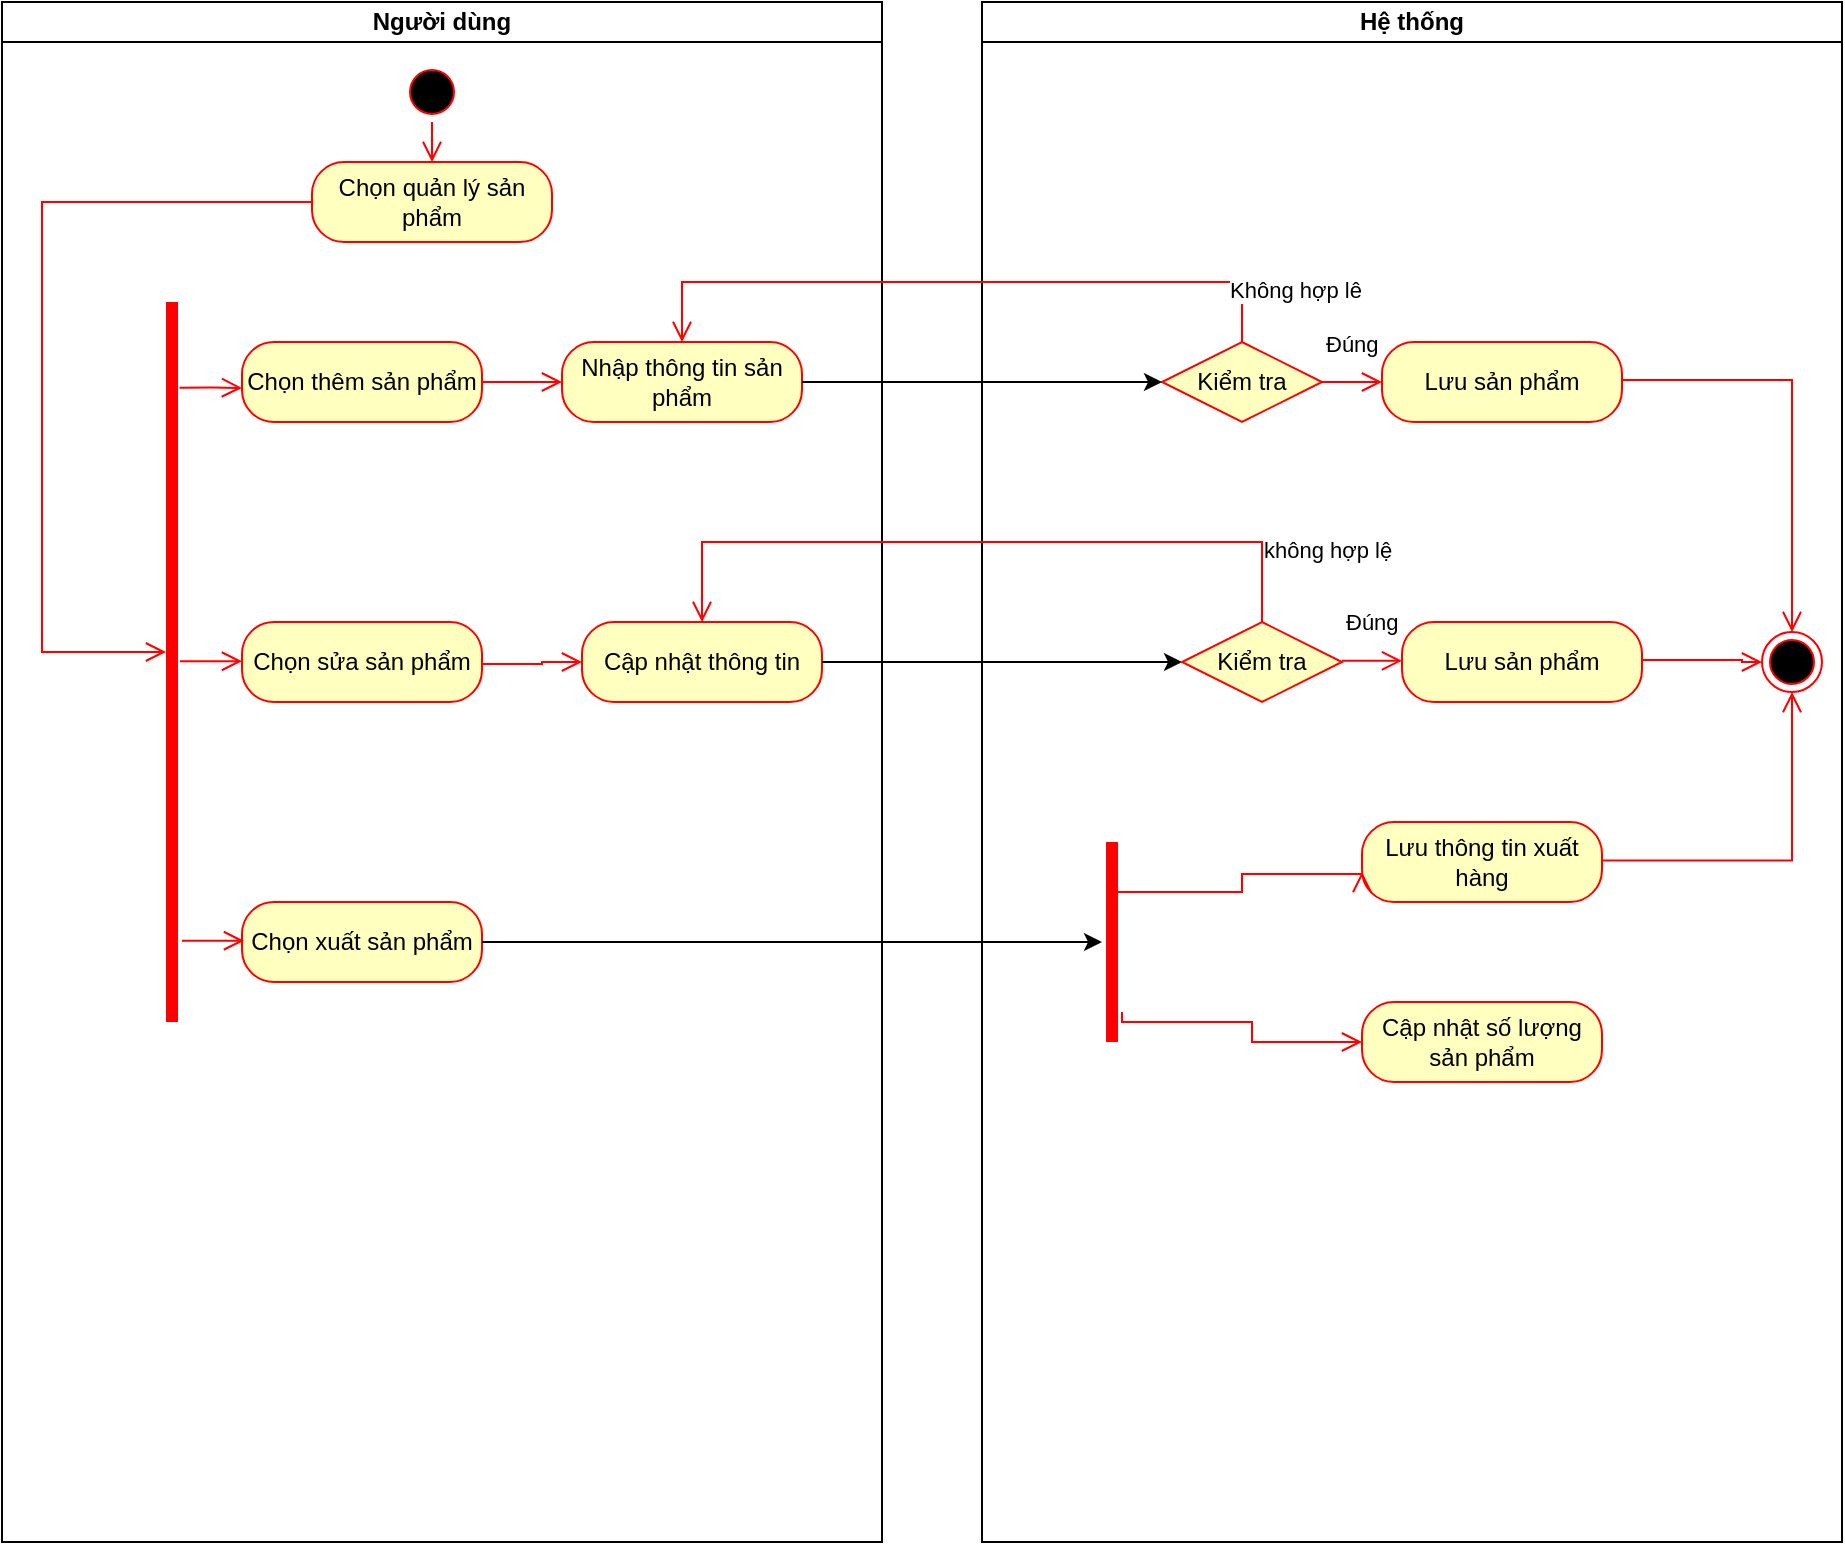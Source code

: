 <mxfile version="22.0.8" type="device">
  <diagram name="Page-1" id="HEmn1sXpL1p5A6LjlQDP">
    <mxGraphModel dx="1026" dy="547" grid="1" gridSize="10" guides="1" tooltips="1" connect="1" arrows="1" fold="1" page="1" pageScale="1" pageWidth="850" pageHeight="1100" math="0" shadow="0">
      <root>
        <mxCell id="0" />
        <mxCell id="1" parent="0" />
        <mxCell id="vJ7gYrHKeLSSvxbVJYbK-1" value="Người dùng" style="swimlane;startSize=20;whiteSpace=wrap;html=1;" vertex="1" parent="1">
          <mxGeometry x="40" y="30" width="440" height="770" as="geometry">
            <mxRectangle x="120" y="80" width="110" height="30" as="alternateBounds" />
          </mxGeometry>
        </mxCell>
        <mxCell id="vJ7gYrHKeLSSvxbVJYbK-2" value="" style="ellipse;html=1;shape=startState;fillColor=#000000;strokeColor=#ff0000;" vertex="1" parent="vJ7gYrHKeLSSvxbVJYbK-1">
          <mxGeometry x="200" y="30" width="30" height="30" as="geometry" />
        </mxCell>
        <mxCell id="vJ7gYrHKeLSSvxbVJYbK-3" value="" style="edgeStyle=orthogonalEdgeStyle;html=1;verticalAlign=bottom;endArrow=open;endSize=8;strokeColor=#ff0000;rounded=0;" edge="1" parent="vJ7gYrHKeLSSvxbVJYbK-1" source="vJ7gYrHKeLSSvxbVJYbK-2">
          <mxGeometry relative="1" as="geometry">
            <mxPoint x="215" y="80" as="targetPoint" />
          </mxGeometry>
        </mxCell>
        <mxCell id="vJ7gYrHKeLSSvxbVJYbK-4" value="Chọn quản lý sản phẩm" style="rounded=1;whiteSpace=wrap;html=1;arcSize=40;fontColor=#000000;fillColor=#ffffc0;strokeColor=#ff0000;" vertex="1" parent="vJ7gYrHKeLSSvxbVJYbK-1">
          <mxGeometry x="155" y="80" width="120" height="40" as="geometry" />
        </mxCell>
        <mxCell id="vJ7gYrHKeLSSvxbVJYbK-5" value="" style="shape=line;html=1;strokeWidth=6;strokeColor=#ff0000;direction=south;" vertex="1" parent="vJ7gYrHKeLSSvxbVJYbK-1">
          <mxGeometry x="80" y="150" width="10" height="360" as="geometry" />
        </mxCell>
        <mxCell id="vJ7gYrHKeLSSvxbVJYbK-6" value="" style="edgeStyle=orthogonalEdgeStyle;html=1;verticalAlign=bottom;endArrow=open;endSize=8;strokeColor=#ff0000;rounded=0;exitX=0;exitY=0.5;exitDx=0;exitDy=0;" edge="1" parent="vJ7gYrHKeLSSvxbVJYbK-1" source="vJ7gYrHKeLSSvxbVJYbK-4">
          <mxGeometry relative="1" as="geometry">
            <mxPoint x="82" y="325" as="targetPoint" />
            <mxPoint x="540" y="190" as="sourcePoint" />
            <Array as="points">
              <mxPoint x="20" y="100" />
              <mxPoint x="20" y="325" />
            </Array>
          </mxGeometry>
        </mxCell>
        <mxCell id="vJ7gYrHKeLSSvxbVJYbK-7" value="Chọn thêm sản phẩm" style="rounded=1;whiteSpace=wrap;html=1;arcSize=40;fontColor=#000000;fillColor=#ffffc0;strokeColor=#ff0000;" vertex="1" parent="vJ7gYrHKeLSSvxbVJYbK-1">
          <mxGeometry x="120" y="170" width="120" height="40" as="geometry" />
        </mxCell>
        <mxCell id="vJ7gYrHKeLSSvxbVJYbK-8" value="Chọn sửa sản phẩm" style="rounded=1;whiteSpace=wrap;html=1;arcSize=40;fontColor=#000000;fillColor=#ffffc0;strokeColor=#ff0000;" vertex="1" parent="vJ7gYrHKeLSSvxbVJYbK-1">
          <mxGeometry x="120" y="310" width="120" height="40" as="geometry" />
        </mxCell>
        <mxCell id="vJ7gYrHKeLSSvxbVJYbK-9" value="Chọn xuất sản phẩm" style="rounded=1;whiteSpace=wrap;html=1;arcSize=40;fontColor=#000000;fillColor=#ffffc0;strokeColor=#ff0000;" vertex="1" parent="vJ7gYrHKeLSSvxbVJYbK-1">
          <mxGeometry x="120" y="450" width="120" height="40" as="geometry" />
        </mxCell>
        <mxCell id="vJ7gYrHKeLSSvxbVJYbK-10" value="" style="edgeStyle=orthogonalEdgeStyle;html=1;verticalAlign=bottom;endArrow=open;endSize=8;strokeColor=#ff0000;rounded=0;exitX=0.119;exitY=0.125;exitDx=0;exitDy=0;exitPerimeter=0;" edge="1" parent="vJ7gYrHKeLSSvxbVJYbK-1" source="vJ7gYrHKeLSSvxbVJYbK-5">
          <mxGeometry relative="1" as="geometry">
            <mxPoint x="120" y="193" as="targetPoint" />
            <mxPoint x="230" y="140" as="sourcePoint" />
          </mxGeometry>
        </mxCell>
        <mxCell id="vJ7gYrHKeLSSvxbVJYbK-11" value="" style="edgeStyle=orthogonalEdgeStyle;html=1;verticalAlign=bottom;endArrow=open;endSize=8;strokeColor=#ff0000;rounded=0;exitX=0.119;exitY=0.125;exitDx=0;exitDy=0;exitPerimeter=0;" edge="1" parent="vJ7gYrHKeLSSvxbVJYbK-1">
          <mxGeometry relative="1" as="geometry">
            <mxPoint x="120" y="329.63" as="targetPoint" />
            <mxPoint x="89" y="329.63" as="sourcePoint" />
          </mxGeometry>
        </mxCell>
        <mxCell id="vJ7gYrHKeLSSvxbVJYbK-12" value="" style="edgeStyle=orthogonalEdgeStyle;html=1;verticalAlign=bottom;endArrow=open;endSize=8;strokeColor=#ff0000;rounded=0;exitX=0.119;exitY=0.125;exitDx=0;exitDy=0;exitPerimeter=0;" edge="1" parent="vJ7gYrHKeLSSvxbVJYbK-1">
          <mxGeometry relative="1" as="geometry">
            <mxPoint x="121" y="469.38" as="targetPoint" />
            <mxPoint x="90" y="469.38" as="sourcePoint" />
          </mxGeometry>
        </mxCell>
        <mxCell id="vJ7gYrHKeLSSvxbVJYbK-13" value="Nhập thông tin sản phẩm" style="rounded=1;whiteSpace=wrap;html=1;arcSize=40;fontColor=#000000;fillColor=#ffffc0;strokeColor=#ff0000;" vertex="1" parent="vJ7gYrHKeLSSvxbVJYbK-1">
          <mxGeometry x="280" y="170" width="120" height="40" as="geometry" />
        </mxCell>
        <mxCell id="vJ7gYrHKeLSSvxbVJYbK-14" value="" style="edgeStyle=orthogonalEdgeStyle;html=1;verticalAlign=bottom;endArrow=open;endSize=8;strokeColor=#ff0000;rounded=0;exitX=1;exitY=0.5;exitDx=0;exitDy=0;entryX=0;entryY=0.5;entryDx=0;entryDy=0;" edge="1" parent="vJ7gYrHKeLSSvxbVJYbK-1" source="vJ7gYrHKeLSSvxbVJYbK-7" target="vJ7gYrHKeLSSvxbVJYbK-13">
          <mxGeometry relative="1" as="geometry">
            <mxPoint x="130" y="203" as="targetPoint" />
            <mxPoint x="99" y="203" as="sourcePoint" />
          </mxGeometry>
        </mxCell>
        <mxCell id="vJ7gYrHKeLSSvxbVJYbK-15" value="" style="edgeStyle=orthogonalEdgeStyle;html=1;verticalAlign=bottom;endArrow=open;endSize=8;strokeColor=#ff0000;rounded=0;entryX=0;entryY=0.5;entryDx=0;entryDy=0;exitX=1;exitY=0.5;exitDx=0;exitDy=0;" edge="1" parent="vJ7gYrHKeLSSvxbVJYbK-1" source="vJ7gYrHKeLSSvxbVJYbK-8" target="vJ7gYrHKeLSSvxbVJYbK-16">
          <mxGeometry relative="1" as="geometry">
            <mxPoint x="140" y="343" as="targetPoint" />
            <mxPoint x="250" y="330" as="sourcePoint" />
            <Array as="points">
              <mxPoint x="270" y="331" />
            </Array>
          </mxGeometry>
        </mxCell>
        <mxCell id="vJ7gYrHKeLSSvxbVJYbK-16" value="Cập nhật thông tin" style="rounded=1;whiteSpace=wrap;html=1;arcSize=40;fontColor=#000000;fillColor=#ffffc0;strokeColor=#ff0000;" vertex="1" parent="vJ7gYrHKeLSSvxbVJYbK-1">
          <mxGeometry x="290" y="310" width="120" height="40" as="geometry" />
        </mxCell>
        <mxCell id="vJ7gYrHKeLSSvxbVJYbK-23" value="Hệ thống" style="swimlane;startSize=20;whiteSpace=wrap;html=1;" vertex="1" parent="1">
          <mxGeometry x="530" y="30" width="430" height="770" as="geometry">
            <mxRectangle x="400" y="80" width="90" height="30" as="alternateBounds" />
          </mxGeometry>
        </mxCell>
        <mxCell id="vJ7gYrHKeLSSvxbVJYbK-24" value="" style="ellipse;html=1;shape=endState;fillColor=#000000;strokeColor=#ff0000;" vertex="1" parent="vJ7gYrHKeLSSvxbVJYbK-23">
          <mxGeometry x="390" y="315" width="30" height="30" as="geometry" />
        </mxCell>
        <mxCell id="vJ7gYrHKeLSSvxbVJYbK-25" value="Kiểm tra" style="rhombus;whiteSpace=wrap;html=1;fontColor=#000000;fillColor=#ffffc0;strokeColor=#ff0000;" vertex="1" parent="vJ7gYrHKeLSSvxbVJYbK-23">
          <mxGeometry x="90" y="170" width="80" height="40" as="geometry" />
        </mxCell>
        <mxCell id="vJ7gYrHKeLSSvxbVJYbK-26" value="Đúng" style="edgeStyle=orthogonalEdgeStyle;html=1;align=left;verticalAlign=bottom;endArrow=open;endSize=8;strokeColor=#ff0000;rounded=0;entryX=0;entryY=0.5;entryDx=0;entryDy=0;exitX=1;exitY=0.5;exitDx=0;exitDy=0;" edge="1" parent="vJ7gYrHKeLSSvxbVJYbK-23" source="vJ7gYrHKeLSSvxbVJYbK-25" target="vJ7gYrHKeLSSvxbVJYbK-27">
          <mxGeometry x="-1" y="10" relative="1" as="geometry">
            <mxPoint x="130" y="330" as="targetPoint" />
            <Array as="points">
              <mxPoint x="200" y="190" />
            </Array>
            <mxPoint as="offset" />
          </mxGeometry>
        </mxCell>
        <mxCell id="vJ7gYrHKeLSSvxbVJYbK-27" value="Lưu sản phẩm" style="rounded=1;whiteSpace=wrap;html=1;arcSize=40;fontColor=#000000;fillColor=#ffffc0;strokeColor=#ff0000;" vertex="1" parent="vJ7gYrHKeLSSvxbVJYbK-23">
          <mxGeometry x="200" y="170" width="120" height="40" as="geometry" />
        </mxCell>
        <mxCell id="vJ7gYrHKeLSSvxbVJYbK-28" value="" style="edgeStyle=orthogonalEdgeStyle;rounded=0;orthogonalLoop=1;jettySize=auto;html=1;" edge="1" parent="vJ7gYrHKeLSSvxbVJYbK-23">
          <mxGeometry relative="1" as="geometry">
            <mxPoint x="-80" y="330" as="sourcePoint" />
            <mxPoint x="100" y="330" as="targetPoint" />
          </mxGeometry>
        </mxCell>
        <mxCell id="vJ7gYrHKeLSSvxbVJYbK-29" value="Kiểm tra" style="rhombus;whiteSpace=wrap;html=1;fontColor=#000000;fillColor=#ffffc0;strokeColor=#ff0000;" vertex="1" parent="vJ7gYrHKeLSSvxbVJYbK-23">
          <mxGeometry x="100" y="310" width="80" height="40" as="geometry" />
        </mxCell>
        <mxCell id="vJ7gYrHKeLSSvxbVJYbK-30" value="không hợp lệ&lt;br&gt;" style="edgeStyle=orthogonalEdgeStyle;html=1;align=left;verticalAlign=top;endArrow=open;endSize=8;strokeColor=#ff0000;rounded=0;entryX=0.5;entryY=0;entryDx=0;entryDy=0;" edge="1" parent="vJ7gYrHKeLSSvxbVJYbK-23" source="vJ7gYrHKeLSSvxbVJYbK-29">
          <mxGeometry x="-0.773" y="-10" relative="1" as="geometry">
            <mxPoint x="-140" y="310" as="targetPoint" />
            <Array as="points">
              <mxPoint x="140" y="270" />
              <mxPoint x="-140" y="270" />
            </Array>
            <mxPoint y="1" as="offset" />
          </mxGeometry>
        </mxCell>
        <mxCell id="vJ7gYrHKeLSSvxbVJYbK-31" value="Lưu sản phẩm" style="rounded=1;whiteSpace=wrap;html=1;arcSize=40;fontColor=#000000;fillColor=#ffffc0;strokeColor=#ff0000;" vertex="1" parent="vJ7gYrHKeLSSvxbVJYbK-23">
          <mxGeometry x="210" y="310" width="120" height="40" as="geometry" />
        </mxCell>
        <mxCell id="vJ7gYrHKeLSSvxbVJYbK-32" value="Đúng" style="edgeStyle=orthogonalEdgeStyle;html=1;align=left;verticalAlign=bottom;endArrow=open;endSize=8;strokeColor=#ff0000;rounded=0;entryX=0;entryY=0.5;entryDx=0;entryDy=0;exitX=1;exitY=0.5;exitDx=0;exitDy=0;" edge="1" parent="vJ7gYrHKeLSSvxbVJYbK-23">
          <mxGeometry x="-1" y="10" relative="1" as="geometry">
            <mxPoint x="210" y="329.38" as="targetPoint" />
            <mxPoint x="180" y="329.38" as="sourcePoint" />
            <Array as="points">
              <mxPoint x="210" y="329.38" />
            </Array>
            <mxPoint as="offset" />
          </mxGeometry>
        </mxCell>
        <mxCell id="vJ7gYrHKeLSSvxbVJYbK-33" value="Lưu thông tin xuất hàng" style="rounded=1;whiteSpace=wrap;html=1;arcSize=40;fontColor=#000000;fillColor=#ffffc0;strokeColor=#ff0000;" vertex="1" parent="vJ7gYrHKeLSSvxbVJYbK-23">
          <mxGeometry x="190" y="410" width="120" height="40" as="geometry" />
        </mxCell>
        <mxCell id="vJ7gYrHKeLSSvxbVJYbK-34" value="" style="edgeStyle=orthogonalEdgeStyle;html=1;align=left;verticalAlign=bottom;endArrow=open;endSize=8;strokeColor=#ff0000;rounded=0;exitX=1;exitY=0.5;exitDx=0;exitDy=0;" edge="1" parent="vJ7gYrHKeLSSvxbVJYbK-23" source="vJ7gYrHKeLSSvxbVJYbK-27">
          <mxGeometry x="-1" y="10" relative="1" as="geometry">
            <mxPoint x="405" y="315" as="targetPoint" />
            <mxPoint x="340" y="189.29" as="sourcePoint" />
            <Array as="points">
              <mxPoint x="405" y="189" />
            </Array>
            <mxPoint as="offset" />
          </mxGeometry>
        </mxCell>
        <mxCell id="vJ7gYrHKeLSSvxbVJYbK-35" value="" style="edgeStyle=orthogonalEdgeStyle;html=1;align=left;verticalAlign=bottom;endArrow=open;endSize=8;strokeColor=#ff0000;rounded=0;entryX=0;entryY=0.5;entryDx=0;entryDy=0;exitX=1;exitY=0.5;exitDx=0;exitDy=0;" edge="1" parent="vJ7gYrHKeLSSvxbVJYbK-23" target="vJ7gYrHKeLSSvxbVJYbK-24">
          <mxGeometry x="-1" y="10" relative="1" as="geometry">
            <mxPoint x="380" y="329.29" as="targetPoint" />
            <mxPoint x="330" y="330" as="sourcePoint" />
            <Array as="points">
              <mxPoint x="380" y="329" />
            </Array>
            <mxPoint as="offset" />
          </mxGeometry>
        </mxCell>
        <mxCell id="vJ7gYrHKeLSSvxbVJYbK-36" value="" style="edgeStyle=orthogonalEdgeStyle;html=1;align=left;verticalAlign=bottom;endArrow=open;endSize=8;strokeColor=#ff0000;rounded=0;entryX=0.5;entryY=1;entryDx=0;entryDy=0;exitX=1;exitY=0.482;exitDx=0;exitDy=0;exitPerimeter=0;" edge="1" parent="vJ7gYrHKeLSSvxbVJYbK-23" source="vJ7gYrHKeLSSvxbVJYbK-33" target="vJ7gYrHKeLSSvxbVJYbK-24">
          <mxGeometry x="-1" y="10" relative="1" as="geometry">
            <mxPoint x="380" y="609.29" as="targetPoint" />
            <mxPoint x="330" y="610" as="sourcePoint" />
            <Array as="points" />
            <mxPoint as="offset" />
          </mxGeometry>
        </mxCell>
        <mxCell id="vJ7gYrHKeLSSvxbVJYbK-43" value="" style="shape=line;html=1;strokeWidth=6;strokeColor=#ff0000;direction=south;" vertex="1" parent="vJ7gYrHKeLSSvxbVJYbK-23">
          <mxGeometry x="60" y="420" width="10" height="100" as="geometry" />
        </mxCell>
        <mxCell id="vJ7gYrHKeLSSvxbVJYbK-44" value="" style="edgeStyle=orthogonalEdgeStyle;html=1;verticalAlign=bottom;endArrow=open;endSize=8;strokeColor=#ff0000;rounded=0;exitX=0.25;exitY=0.5;exitDx=0;exitDy=0;exitPerimeter=0;entryX=0;entryY=0.625;entryDx=0;entryDy=0;entryPerimeter=0;" edge="1" source="vJ7gYrHKeLSSvxbVJYbK-43" parent="vJ7gYrHKeLSSvxbVJYbK-23" target="vJ7gYrHKeLSSvxbVJYbK-33">
          <mxGeometry relative="1" as="geometry">
            <mxPoint x="180" y="435" as="targetPoint" />
            <Array as="points">
              <mxPoint x="130" y="445" />
              <mxPoint x="130" y="436" />
            </Array>
          </mxGeometry>
        </mxCell>
        <mxCell id="vJ7gYrHKeLSSvxbVJYbK-46" value="Cập nhật số lượng sản phẩm" style="rounded=1;whiteSpace=wrap;html=1;arcSize=40;fontColor=#000000;fillColor=#ffffc0;strokeColor=#ff0000;" vertex="1" parent="vJ7gYrHKeLSSvxbVJYbK-23">
          <mxGeometry x="190" y="500" width="120" height="40" as="geometry" />
        </mxCell>
        <mxCell id="vJ7gYrHKeLSSvxbVJYbK-47" value="" style="edgeStyle=orthogonalEdgeStyle;html=1;verticalAlign=bottom;endArrow=open;endSize=8;strokeColor=#ff0000;rounded=0;exitX=0.25;exitY=0.5;exitDx=0;exitDy=0;exitPerimeter=0;entryX=0;entryY=0.5;entryDx=0;entryDy=0;" edge="1" parent="vJ7gYrHKeLSSvxbVJYbK-23" target="vJ7gYrHKeLSSvxbVJYbK-46">
          <mxGeometry relative="1" as="geometry">
            <mxPoint x="185" y="495" as="targetPoint" />
            <mxPoint x="70" y="505" as="sourcePoint" />
            <Array as="points">
              <mxPoint x="70" y="510" />
              <mxPoint x="135" y="510" />
              <mxPoint x="135" y="520" />
              <mxPoint x="190" y="520" />
            </Array>
          </mxGeometry>
        </mxCell>
        <mxCell id="vJ7gYrHKeLSSvxbVJYbK-37" value="" style="edgeStyle=orthogonalEdgeStyle;html=1;verticalAlign=bottom;endArrow=open;endSize=8;strokeColor=#ff0000;rounded=0;entryX=0.499;entryY=0.433;entryDx=0;entryDy=0;entryPerimeter=0;" edge="1" parent="1">
          <mxGeometry relative="1" as="geometry">
            <mxPoint x="579.64" y="259.33" as="targetPoint" />
            <mxPoint x="580" y="260" as="sourcePoint" />
          </mxGeometry>
        </mxCell>
        <mxCell id="vJ7gYrHKeLSSvxbVJYbK-38" value="" style="edgeStyle=orthogonalEdgeStyle;rounded=0;orthogonalLoop=1;jettySize=auto;html=1;" edge="1" parent="1" source="vJ7gYrHKeLSSvxbVJYbK-13">
          <mxGeometry relative="1" as="geometry">
            <mxPoint x="620" y="220" as="targetPoint" />
          </mxGeometry>
        </mxCell>
        <mxCell id="vJ7gYrHKeLSSvxbVJYbK-39" value="Không hợp lê" style="edgeStyle=orthogonalEdgeStyle;html=1;align=left;verticalAlign=top;endArrow=open;endSize=8;strokeColor=#ff0000;rounded=0;entryX=0.5;entryY=0;entryDx=0;entryDy=0;" edge="1" parent="1" source="vJ7gYrHKeLSSvxbVJYbK-25" target="vJ7gYrHKeLSSvxbVJYbK-13">
          <mxGeometry x="-0.773" y="-10" relative="1" as="geometry">
            <mxPoint x="650" y="130" as="targetPoint" />
            <Array as="points">
              <mxPoint x="660" y="170" />
              <mxPoint x="380" y="170" />
            </Array>
            <mxPoint y="1" as="offset" />
          </mxGeometry>
        </mxCell>
        <mxCell id="vJ7gYrHKeLSSvxbVJYbK-42" value="" style="edgeStyle=orthogonalEdgeStyle;rounded=0;orthogonalLoop=1;jettySize=auto;html=1;" edge="1" parent="1" source="vJ7gYrHKeLSSvxbVJYbK-9">
          <mxGeometry relative="1" as="geometry">
            <mxPoint x="590" y="500" as="targetPoint" />
          </mxGeometry>
        </mxCell>
      </root>
    </mxGraphModel>
  </diagram>
</mxfile>
